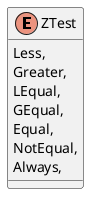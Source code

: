 @startuml
enum ZTest {
    Less,
    Greater,
    LEqual,
    GEqual,
    Equal,
    NotEqual,
    Always,
}
@enduml
